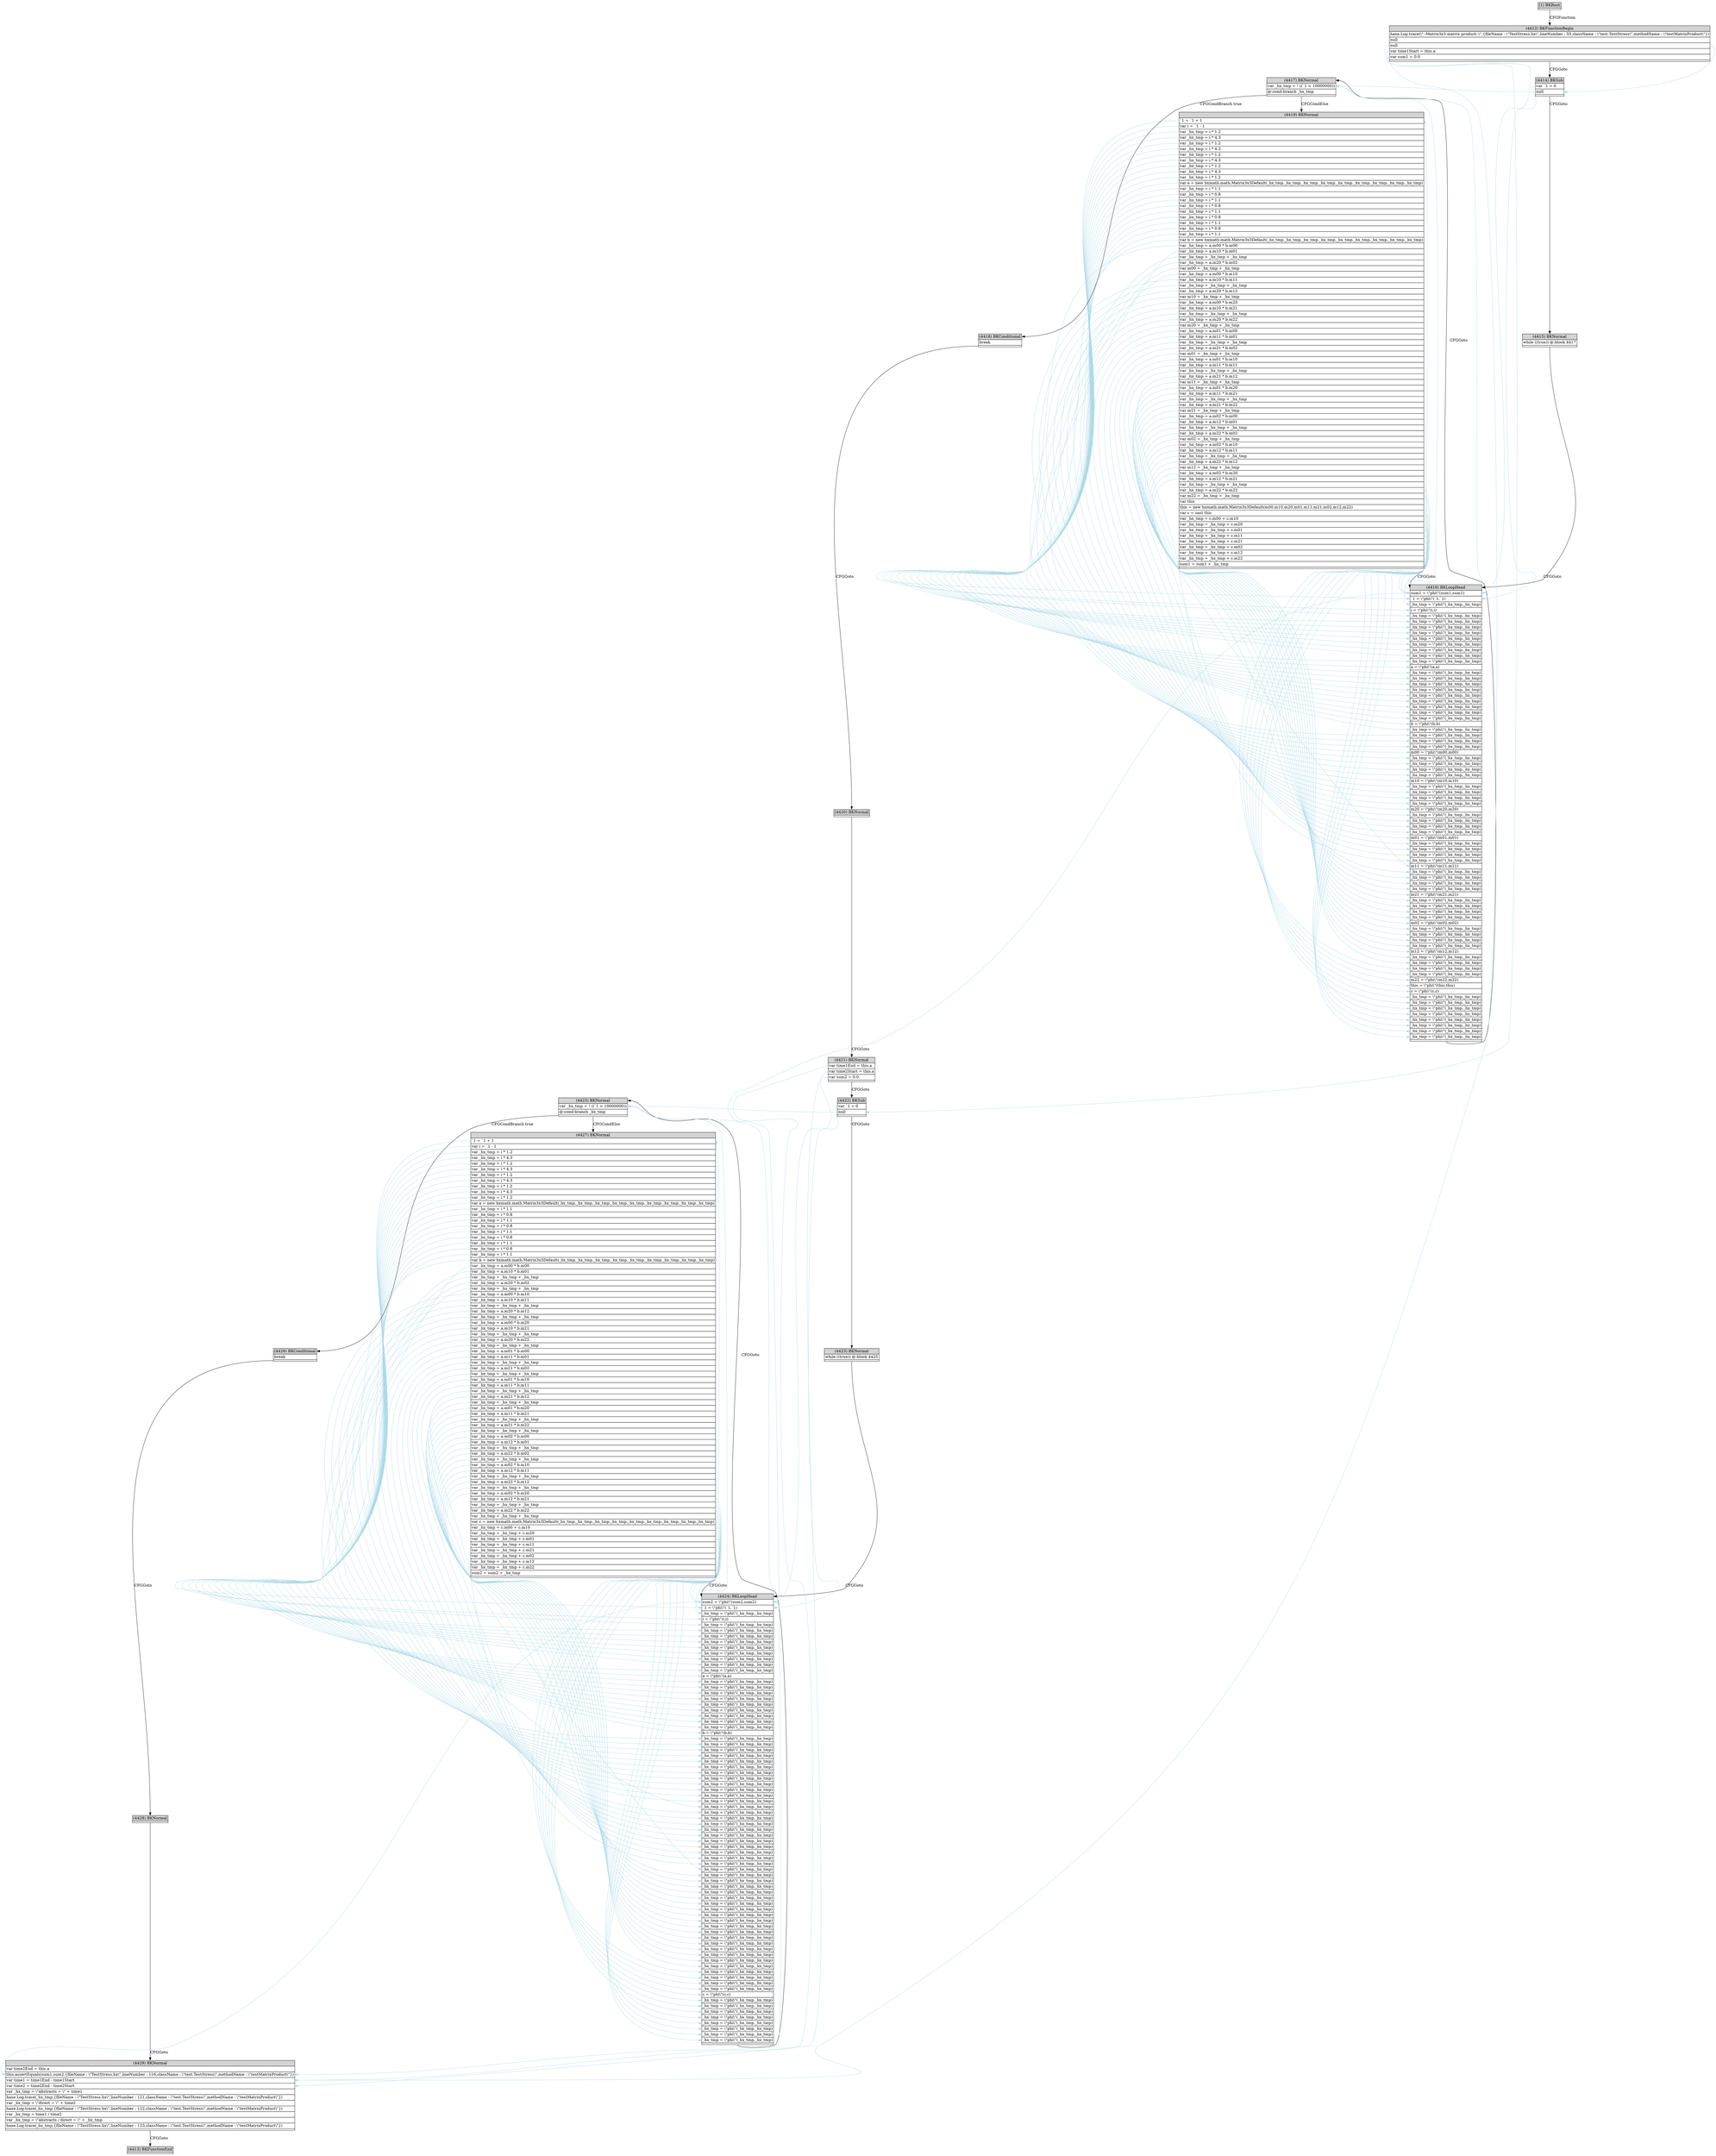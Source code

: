 digraph graphname {
	node [shape=plaintext];
n4429[label=<<table BORDER="0" CELLBORDER="1" CELLSPACING="0">
	<tr><td port="in" bgcolor="lightgray">(4429) BKNormal</td></tr>
	<tr><td port="e0" align="left">var time2End = this.a</td></tr>
	<tr><td port="e1" align="left">this.assertEquals(sum1,sum2,{fileName : \"TestStress.hx\",lineNumber : 116,className : \"test.TestStress\",methodName : \"testMatrixProduct\"})</td></tr>
	<tr><td port="e2" align="left">var time1 = time1End - time1Start</td></tr>
	<tr><td port="e3" align="left">var time2 = time2End - time2Start</td></tr>
	<tr><td port="e4" align="left">var _hx_tmp = \"abstracts = \" + time1</td></tr>
	<tr><td port="e5" align="left">haxe.Log.trace(_hx_tmp,{fileName : \"TestStress.hx\",lineNumber : 121,className : \"test.TestStress\",methodName : \"testMatrixProduct\"})</td></tr>
	<tr><td port="e6" align="left">var _hx_tmp = \"direct = \" + time2</td></tr>
	<tr><td port="e7" align="left">haxe.Log.trace(_hx_tmp,{fileName : \"TestStress.hx\",lineNumber : 122,className : \"test.TestStress\",methodName : \"testMatrixProduct\"})</td></tr>
	<tr><td port="e8" align="left">var _hx_tmp = time1 / time2</td></tr>
	<tr><td port="e9" align="left">var _hx_tmp = \"abstracts / direct = \" + _hx_tmp</td></tr>
	<tr><td port="e10" align="left">haxe.Log.trace(_hx_tmp,{fileName : \"TestStress.hx\",lineNumber : 123,className : \"test.TestStress\",methodName : \"testMatrixProduct\"})</td></tr>
	<tr><td port="out"></td></tr>
</table>>];
n4428[label=<<table BORDER="0" CELLBORDER="1" CELLSPACING="0">
	<tr><td port="in" bgcolor="lightgray">(4428) BKNormal</td></tr>
	<tr><td port="out"></td></tr>
</table>>];
n4427[label=<<table BORDER="0" CELLBORDER="1" CELLSPACING="0">
	<tr><td port="in" bgcolor="lightgray">(4427) BKNormal</td></tr>
	<tr><td port="e0" align="left">`1 = `1 + 1</td></tr>
	<tr><td port="e1" align="left">var i = `1 - 1</td></tr>
	<tr><td port="e2" align="left">var _hx_tmp = i * 1.2</td></tr>
	<tr><td port="e3" align="left">var _hx_tmp = i * 4.3</td></tr>
	<tr><td port="e4" align="left">var _hx_tmp = i * 1.2</td></tr>
	<tr><td port="e5" align="left">var _hx_tmp = i * 4.3</td></tr>
	<tr><td port="e6" align="left">var _hx_tmp = i * 1.2</td></tr>
	<tr><td port="e7" align="left">var _hx_tmp = i * 4.3</td></tr>
	<tr><td port="e8" align="left">var _hx_tmp = i * 1.2</td></tr>
	<tr><td port="e9" align="left">var _hx_tmp = i * 4.3</td></tr>
	<tr><td port="e10" align="left">var _hx_tmp = i * 1.2</td></tr>
	<tr><td port="e11" align="left">var a = new hxmath.math.Matrix3x3Default(_hx_tmp,_hx_tmp,_hx_tmp,_hx_tmp,_hx_tmp,_hx_tmp,_hx_tmp,_hx_tmp,_hx_tmp)</td></tr>
	<tr><td port="e12" align="left">var _hx_tmp = i * 1.1</td></tr>
	<tr><td port="e13" align="left">var _hx_tmp = i * 0.8</td></tr>
	<tr><td port="e14" align="left">var _hx_tmp = i * 1.1</td></tr>
	<tr><td port="e15" align="left">var _hx_tmp = i * 0.8</td></tr>
	<tr><td port="e16" align="left">var _hx_tmp = i * 1.1</td></tr>
	<tr><td port="e17" align="left">var _hx_tmp = i * 0.8</td></tr>
	<tr><td port="e18" align="left">var _hx_tmp = i * 1.1</td></tr>
	<tr><td port="e19" align="left">var _hx_tmp = i * 0.8</td></tr>
	<tr><td port="e20" align="left">var _hx_tmp = i * 1.1</td></tr>
	<tr><td port="e21" align="left">var b = new hxmath.math.Matrix3x3Default(_hx_tmp,_hx_tmp,_hx_tmp,_hx_tmp,_hx_tmp,_hx_tmp,_hx_tmp,_hx_tmp,_hx_tmp)</td></tr>
	<tr><td port="e22" align="left">var _hx_tmp = a.m00 * b.m00</td></tr>
	<tr><td port="e23" align="left">var _hx_tmp = a.m10 * b.m01</td></tr>
	<tr><td port="e24" align="left">var _hx_tmp = _hx_tmp + _hx_tmp</td></tr>
	<tr><td port="e25" align="left">var _hx_tmp = a.m20 * b.m02</td></tr>
	<tr><td port="e26" align="left">var _hx_tmp = _hx_tmp + _hx_tmp</td></tr>
	<tr><td port="e27" align="left">var _hx_tmp = a.m00 * b.m10</td></tr>
	<tr><td port="e28" align="left">var _hx_tmp = a.m10 * b.m11</td></tr>
	<tr><td port="e29" align="left">var _hx_tmp = _hx_tmp + _hx_tmp</td></tr>
	<tr><td port="e30" align="left">var _hx_tmp = a.m20 * b.m12</td></tr>
	<tr><td port="e31" align="left">var _hx_tmp = _hx_tmp + _hx_tmp</td></tr>
	<tr><td port="e32" align="left">var _hx_tmp = a.m00 * b.m20</td></tr>
	<tr><td port="e33" align="left">var _hx_tmp = a.m10 * b.m21</td></tr>
	<tr><td port="e34" align="left">var _hx_tmp = _hx_tmp + _hx_tmp</td></tr>
	<tr><td port="e35" align="left">var _hx_tmp = a.m20 * b.m22</td></tr>
	<tr><td port="e36" align="left">var _hx_tmp = _hx_tmp + _hx_tmp</td></tr>
	<tr><td port="e37" align="left">var _hx_tmp = a.m01 * b.m00</td></tr>
	<tr><td port="e38" align="left">var _hx_tmp = a.m11 * b.m01</td></tr>
	<tr><td port="e39" align="left">var _hx_tmp = _hx_tmp + _hx_tmp</td></tr>
	<tr><td port="e40" align="left">var _hx_tmp = a.m21 * b.m02</td></tr>
	<tr><td port="e41" align="left">var _hx_tmp = _hx_tmp + _hx_tmp</td></tr>
	<tr><td port="e42" align="left">var _hx_tmp = a.m01 * b.m10</td></tr>
	<tr><td port="e43" align="left">var _hx_tmp = a.m11 * b.m11</td></tr>
	<tr><td port="e44" align="left">var _hx_tmp = _hx_tmp + _hx_tmp</td></tr>
	<tr><td port="e45" align="left">var _hx_tmp = a.m21 * b.m12</td></tr>
	<tr><td port="e46" align="left">var _hx_tmp = _hx_tmp + _hx_tmp</td></tr>
	<tr><td port="e47" align="left">var _hx_tmp = a.m01 * b.m20</td></tr>
	<tr><td port="e48" align="left">var _hx_tmp = a.m11 * b.m21</td></tr>
	<tr><td port="e49" align="left">var _hx_tmp = _hx_tmp + _hx_tmp</td></tr>
	<tr><td port="e50" align="left">var _hx_tmp = a.m21 * b.m22</td></tr>
	<tr><td port="e51" align="left">var _hx_tmp = _hx_tmp + _hx_tmp</td></tr>
	<tr><td port="e52" align="left">var _hx_tmp = a.m02 * b.m00</td></tr>
	<tr><td port="e53" align="left">var _hx_tmp = a.m12 * b.m01</td></tr>
	<tr><td port="e54" align="left">var _hx_tmp = _hx_tmp + _hx_tmp</td></tr>
	<tr><td port="e55" align="left">var _hx_tmp = a.m22 * b.m02</td></tr>
	<tr><td port="e56" align="left">var _hx_tmp = _hx_tmp + _hx_tmp</td></tr>
	<tr><td port="e57" align="left">var _hx_tmp = a.m02 * b.m10</td></tr>
	<tr><td port="e58" align="left">var _hx_tmp = a.m12 * b.m11</td></tr>
	<tr><td port="e59" align="left">var _hx_tmp = _hx_tmp + _hx_tmp</td></tr>
	<tr><td port="e60" align="left">var _hx_tmp = a.m22 * b.m12</td></tr>
	<tr><td port="e61" align="left">var _hx_tmp = _hx_tmp + _hx_tmp</td></tr>
	<tr><td port="e62" align="left">var _hx_tmp = a.m02 * b.m20</td></tr>
	<tr><td port="e63" align="left">var _hx_tmp = a.m12 * b.m21</td></tr>
	<tr><td port="e64" align="left">var _hx_tmp = _hx_tmp + _hx_tmp</td></tr>
	<tr><td port="e65" align="left">var _hx_tmp = a.m22 * b.m22</td></tr>
	<tr><td port="e66" align="left">var _hx_tmp = _hx_tmp + _hx_tmp</td></tr>
	<tr><td port="e67" align="left">var c = new hxmath.math.Matrix3x3Default(_hx_tmp,_hx_tmp,_hx_tmp,_hx_tmp,_hx_tmp,_hx_tmp,_hx_tmp,_hx_tmp,_hx_tmp)</td></tr>
	<tr><td port="e68" align="left">var _hx_tmp = c.m00 + c.m10</td></tr>
	<tr><td port="e69" align="left">var _hx_tmp = _hx_tmp + c.m20</td></tr>
	<tr><td port="e70" align="left">var _hx_tmp = _hx_tmp + c.m01</td></tr>
	<tr><td port="e71" align="left">var _hx_tmp = _hx_tmp + c.m11</td></tr>
	<tr><td port="e72" align="left">var _hx_tmp = _hx_tmp + c.m21</td></tr>
	<tr><td port="e73" align="left">var _hx_tmp = _hx_tmp + c.m02</td></tr>
	<tr><td port="e74" align="left">var _hx_tmp = _hx_tmp + c.m12</td></tr>
	<tr><td port="e75" align="left">var _hx_tmp = _hx_tmp + c.m22</td></tr>
	<tr><td port="e76" align="left">sum2 = sum2 + _hx_tmp</td></tr>
	<tr><td port="out"></td></tr>
</table>>];
n4426[label=<<table BORDER="0" CELLBORDER="1" CELLSPACING="0">
	<tr><td port="in" bgcolor="lightgray">(4426) BKConditional</td></tr>
	<tr><td port="e0" align="left">break</td></tr>
	<tr><td port="out"></td></tr>
</table>>];
n4425[label=<<table BORDER="0" CELLBORDER="1" CELLSPACING="0">
	<tr><td port="in" bgcolor="lightgray">(4425) BKNormal</td></tr>
	<tr><td port="e0" align="left">var _hx_tmp = ! ((`1 &lt; 10000000))</td></tr>
	<tr><td port="e1" align="left">@:cond-branch _hx_tmp</td></tr>
	<tr><td port="out"></td></tr>
</table>>];
n4424[label=<<table BORDER="0" CELLBORDER="1" CELLSPACING="0">
	<tr><td port="in" bgcolor="lightgray">(4424) BKLoopHead</td></tr>
	<tr><td port="ep0" align="left">sum2 = \"phi\"(sum2,sum2)</td></tr>
	<tr><td port="ep1" align="left">`1 = \"phi\"(`1,`1)</td></tr>
	<tr><td port="ep2" align="left">_hx_tmp = \"phi\"(_hx_tmp,_hx_tmp)</td></tr>
	<tr><td port="ep3" align="left">i = \"phi\"(i,i)</td></tr>
	<tr><td port="ep4" align="left">_hx_tmp = \"phi\"(_hx_tmp,_hx_tmp)</td></tr>
	<tr><td port="ep5" align="left">_hx_tmp = \"phi\"(_hx_tmp,_hx_tmp)</td></tr>
	<tr><td port="ep6" align="left">_hx_tmp = \"phi\"(_hx_tmp,_hx_tmp)</td></tr>
	<tr><td port="ep7" align="left">_hx_tmp = \"phi\"(_hx_tmp,_hx_tmp)</td></tr>
	<tr><td port="ep8" align="left">_hx_tmp = \"phi\"(_hx_tmp,_hx_tmp)</td></tr>
	<tr><td port="ep9" align="left">_hx_tmp = \"phi\"(_hx_tmp,_hx_tmp)</td></tr>
	<tr><td port="ep10" align="left">_hx_tmp = \"phi\"(_hx_tmp,_hx_tmp)</td></tr>
	<tr><td port="ep11" align="left">_hx_tmp = \"phi\"(_hx_tmp,_hx_tmp)</td></tr>
	<tr><td port="ep12" align="left">_hx_tmp = \"phi\"(_hx_tmp,_hx_tmp)</td></tr>
	<tr><td port="ep13" align="left">a = \"phi\"(a,a)</td></tr>
	<tr><td port="ep14" align="left">_hx_tmp = \"phi\"(_hx_tmp,_hx_tmp)</td></tr>
	<tr><td port="ep15" align="left">_hx_tmp = \"phi\"(_hx_tmp,_hx_tmp)</td></tr>
	<tr><td port="ep16" align="left">_hx_tmp = \"phi\"(_hx_tmp,_hx_tmp)</td></tr>
	<tr><td port="ep17" align="left">_hx_tmp = \"phi\"(_hx_tmp,_hx_tmp)</td></tr>
	<tr><td port="ep18" align="left">_hx_tmp = \"phi\"(_hx_tmp,_hx_tmp)</td></tr>
	<tr><td port="ep19" align="left">_hx_tmp = \"phi\"(_hx_tmp,_hx_tmp)</td></tr>
	<tr><td port="ep20" align="left">_hx_tmp = \"phi\"(_hx_tmp,_hx_tmp)</td></tr>
	<tr><td port="ep21" align="left">_hx_tmp = \"phi\"(_hx_tmp,_hx_tmp)</td></tr>
	<tr><td port="ep22" align="left">_hx_tmp = \"phi\"(_hx_tmp,_hx_tmp)</td></tr>
	<tr><td port="ep23" align="left">b = \"phi\"(b,b)</td></tr>
	<tr><td port="ep24" align="left">_hx_tmp = \"phi\"(_hx_tmp,_hx_tmp)</td></tr>
	<tr><td port="ep25" align="left">_hx_tmp = \"phi\"(_hx_tmp,_hx_tmp)</td></tr>
	<tr><td port="ep26" align="left">_hx_tmp = \"phi\"(_hx_tmp,_hx_tmp)</td></tr>
	<tr><td port="ep27" align="left">_hx_tmp = \"phi\"(_hx_tmp,_hx_tmp)</td></tr>
	<tr><td port="ep28" align="left">_hx_tmp = \"phi\"(_hx_tmp,_hx_tmp)</td></tr>
	<tr><td port="ep29" align="left">_hx_tmp = \"phi\"(_hx_tmp,_hx_tmp)</td></tr>
	<tr><td port="ep30" align="left">_hx_tmp = \"phi\"(_hx_tmp,_hx_tmp)</td></tr>
	<tr><td port="ep31" align="left">_hx_tmp = \"phi\"(_hx_tmp,_hx_tmp)</td></tr>
	<tr><td port="ep32" align="left">_hx_tmp = \"phi\"(_hx_tmp,_hx_tmp)</td></tr>
	<tr><td port="ep33" align="left">_hx_tmp = \"phi\"(_hx_tmp,_hx_tmp)</td></tr>
	<tr><td port="ep34" align="left">_hx_tmp = \"phi\"(_hx_tmp,_hx_tmp)</td></tr>
	<tr><td port="ep35" align="left">_hx_tmp = \"phi\"(_hx_tmp,_hx_tmp)</td></tr>
	<tr><td port="ep36" align="left">_hx_tmp = \"phi\"(_hx_tmp,_hx_tmp)</td></tr>
	<tr><td port="ep37" align="left">_hx_tmp = \"phi\"(_hx_tmp,_hx_tmp)</td></tr>
	<tr><td port="ep38" align="left">_hx_tmp = \"phi\"(_hx_tmp,_hx_tmp)</td></tr>
	<tr><td port="ep39" align="left">_hx_tmp = \"phi\"(_hx_tmp,_hx_tmp)</td></tr>
	<tr><td port="ep40" align="left">_hx_tmp = \"phi\"(_hx_tmp,_hx_tmp)</td></tr>
	<tr><td port="ep41" align="left">_hx_tmp = \"phi\"(_hx_tmp,_hx_tmp)</td></tr>
	<tr><td port="ep42" align="left">_hx_tmp = \"phi\"(_hx_tmp,_hx_tmp)</td></tr>
	<tr><td port="ep43" align="left">_hx_tmp = \"phi\"(_hx_tmp,_hx_tmp)</td></tr>
	<tr><td port="ep44" align="left">_hx_tmp = \"phi\"(_hx_tmp,_hx_tmp)</td></tr>
	<tr><td port="ep45" align="left">_hx_tmp = \"phi\"(_hx_tmp,_hx_tmp)</td></tr>
	<tr><td port="ep46" align="left">_hx_tmp = \"phi\"(_hx_tmp,_hx_tmp)</td></tr>
	<tr><td port="ep47" align="left">_hx_tmp = \"phi\"(_hx_tmp,_hx_tmp)</td></tr>
	<tr><td port="ep48" align="left">_hx_tmp = \"phi\"(_hx_tmp,_hx_tmp)</td></tr>
	<tr><td port="ep49" align="left">_hx_tmp = \"phi\"(_hx_tmp,_hx_tmp)</td></tr>
	<tr><td port="ep50" align="left">_hx_tmp = \"phi\"(_hx_tmp,_hx_tmp)</td></tr>
	<tr><td port="ep51" align="left">_hx_tmp = \"phi\"(_hx_tmp,_hx_tmp)</td></tr>
	<tr><td port="ep52" align="left">_hx_tmp = \"phi\"(_hx_tmp,_hx_tmp)</td></tr>
	<tr><td port="ep53" align="left">_hx_tmp = \"phi\"(_hx_tmp,_hx_tmp)</td></tr>
	<tr><td port="ep54" align="left">_hx_tmp = \"phi\"(_hx_tmp,_hx_tmp)</td></tr>
	<tr><td port="ep55" align="left">_hx_tmp = \"phi\"(_hx_tmp,_hx_tmp)</td></tr>
	<tr><td port="ep56" align="left">_hx_tmp = \"phi\"(_hx_tmp,_hx_tmp)</td></tr>
	<tr><td port="ep57" align="left">_hx_tmp = \"phi\"(_hx_tmp,_hx_tmp)</td></tr>
	<tr><td port="ep58" align="left">_hx_tmp = \"phi\"(_hx_tmp,_hx_tmp)</td></tr>
	<tr><td port="ep59" align="left">_hx_tmp = \"phi\"(_hx_tmp,_hx_tmp)</td></tr>
	<tr><td port="ep60" align="left">_hx_tmp = \"phi\"(_hx_tmp,_hx_tmp)</td></tr>
	<tr><td port="ep61" align="left">_hx_tmp = \"phi\"(_hx_tmp,_hx_tmp)</td></tr>
	<tr><td port="ep62" align="left">_hx_tmp = \"phi\"(_hx_tmp,_hx_tmp)</td></tr>
	<tr><td port="ep63" align="left">_hx_tmp = \"phi\"(_hx_tmp,_hx_tmp)</td></tr>
	<tr><td port="ep64" align="left">_hx_tmp = \"phi\"(_hx_tmp,_hx_tmp)</td></tr>
	<tr><td port="ep65" align="left">_hx_tmp = \"phi\"(_hx_tmp,_hx_tmp)</td></tr>
	<tr><td port="ep66" align="left">_hx_tmp = \"phi\"(_hx_tmp,_hx_tmp)</td></tr>
	<tr><td port="ep67" align="left">_hx_tmp = \"phi\"(_hx_tmp,_hx_tmp)</td></tr>
	<tr><td port="ep68" align="left">_hx_tmp = \"phi\"(_hx_tmp,_hx_tmp)</td></tr>
	<tr><td port="ep69" align="left">c = \"phi\"(c,c)</td></tr>
	<tr><td port="ep70" align="left">_hx_tmp = \"phi\"(_hx_tmp,_hx_tmp)</td></tr>
	<tr><td port="ep71" align="left">_hx_tmp = \"phi\"(_hx_tmp,_hx_tmp)</td></tr>
	<tr><td port="ep72" align="left">_hx_tmp = \"phi\"(_hx_tmp,_hx_tmp)</td></tr>
	<tr><td port="ep73" align="left">_hx_tmp = \"phi\"(_hx_tmp,_hx_tmp)</td></tr>
	<tr><td port="ep74" align="left">_hx_tmp = \"phi\"(_hx_tmp,_hx_tmp)</td></tr>
	<tr><td port="ep75" align="left">_hx_tmp = \"phi\"(_hx_tmp,_hx_tmp)</td></tr>
	<tr><td port="ep76" align="left">_hx_tmp = \"phi\"(_hx_tmp,_hx_tmp)</td></tr>
	<tr><td port="ep77" align="left">_hx_tmp = \"phi\"(_hx_tmp,_hx_tmp)</td></tr>
	<tr><td port="out"></td></tr>
</table>>];
n4423[label=<<table BORDER="0" CELLBORDER="1" CELLSPACING="0">
	<tr><td port="in" bgcolor="lightgray">(4423) BKNormal</td></tr>
	<tr><td port="e0" align="left">while ((true)) @:block 4425</td></tr>
	<tr><td port="out"></td></tr>
</table>>];
n4422[label=<<table BORDER="0" CELLBORDER="1" CELLSPACING="0">
	<tr><td port="in" bgcolor="lightgray">(4422) BKSub</td></tr>
	<tr><td port="e0" align="left">var `1 = 0</td></tr>
	<tr><td port="e1" align="left">null</td></tr>
	<tr><td port="out"></td></tr>
</table>>];
n4421[label=<<table BORDER="0" CELLBORDER="1" CELLSPACING="0">
	<tr><td port="in" bgcolor="lightgray">(4421) BKNormal</td></tr>
	<tr><td port="e0" align="left">var time1End = this.a</td></tr>
	<tr><td port="e1" align="left">var time2Start = this.a</td></tr>
	<tr><td port="e2" align="left">var sum2 = 0.0</td></tr>
	<tr><td port="out"></td></tr>
</table>>];
n4420[label=<<table BORDER="0" CELLBORDER="1" CELLSPACING="0">
	<tr><td port="in" bgcolor="lightgray">(4420) BKNormal</td></tr>
	<tr><td port="out"></td></tr>
</table>>];
n4419[label=<<table BORDER="0" CELLBORDER="1" CELLSPACING="0">
	<tr><td port="in" bgcolor="lightgray">(4419) BKNormal</td></tr>
	<tr><td port="e0" align="left">`1 = `1 + 1</td></tr>
	<tr><td port="e1" align="left">var i = `1 - 1</td></tr>
	<tr><td port="e2" align="left">var _hx_tmp = i * 1.2</td></tr>
	<tr><td port="e3" align="left">var _hx_tmp = i * 4.3</td></tr>
	<tr><td port="e4" align="left">var _hx_tmp = i * 1.2</td></tr>
	<tr><td port="e5" align="left">var _hx_tmp = i * 4.3</td></tr>
	<tr><td port="e6" align="left">var _hx_tmp = i * 1.2</td></tr>
	<tr><td port="e7" align="left">var _hx_tmp = i * 4.3</td></tr>
	<tr><td port="e8" align="left">var _hx_tmp = i * 1.2</td></tr>
	<tr><td port="e9" align="left">var _hx_tmp = i * 4.3</td></tr>
	<tr><td port="e10" align="left">var _hx_tmp = i * 1.2</td></tr>
	<tr><td port="e11" align="left">var a = new hxmath.math.Matrix3x3Default(_hx_tmp,_hx_tmp,_hx_tmp,_hx_tmp,_hx_tmp,_hx_tmp,_hx_tmp,_hx_tmp,_hx_tmp)</td></tr>
	<tr><td port="e12" align="left">var _hx_tmp = i * 1.1</td></tr>
	<tr><td port="e13" align="left">var _hx_tmp = i * 0.8</td></tr>
	<tr><td port="e14" align="left">var _hx_tmp = i * 1.1</td></tr>
	<tr><td port="e15" align="left">var _hx_tmp = i * 0.8</td></tr>
	<tr><td port="e16" align="left">var _hx_tmp = i * 1.1</td></tr>
	<tr><td port="e17" align="left">var _hx_tmp = i * 0.8</td></tr>
	<tr><td port="e18" align="left">var _hx_tmp = i * 1.1</td></tr>
	<tr><td port="e19" align="left">var _hx_tmp = i * 0.8</td></tr>
	<tr><td port="e20" align="left">var _hx_tmp = i * 1.1</td></tr>
	<tr><td port="e21" align="left">var b = new hxmath.math.Matrix3x3Default(_hx_tmp,_hx_tmp,_hx_tmp,_hx_tmp,_hx_tmp,_hx_tmp,_hx_tmp,_hx_tmp,_hx_tmp)</td></tr>
	<tr><td port="e22" align="left">var _hx_tmp = a.m00 * b.m00</td></tr>
	<tr><td port="e23" align="left">var _hx_tmp = a.m10 * b.m01</td></tr>
	<tr><td port="e24" align="left">var _hx_tmp = _hx_tmp + _hx_tmp</td></tr>
	<tr><td port="e25" align="left">var _hx_tmp = a.m20 * b.m02</td></tr>
	<tr><td port="e26" align="left">var m00 = _hx_tmp + _hx_tmp</td></tr>
	<tr><td port="e27" align="left">var _hx_tmp = a.m00 * b.m10</td></tr>
	<tr><td port="e28" align="left">var _hx_tmp = a.m10 * b.m11</td></tr>
	<tr><td port="e29" align="left">var _hx_tmp = _hx_tmp + _hx_tmp</td></tr>
	<tr><td port="e30" align="left">var _hx_tmp = a.m20 * b.m12</td></tr>
	<tr><td port="e31" align="left">var m10 = _hx_tmp + _hx_tmp</td></tr>
	<tr><td port="e32" align="left">var _hx_tmp = a.m00 * b.m20</td></tr>
	<tr><td port="e33" align="left">var _hx_tmp = a.m10 * b.m21</td></tr>
	<tr><td port="e34" align="left">var _hx_tmp = _hx_tmp + _hx_tmp</td></tr>
	<tr><td port="e35" align="left">var _hx_tmp = a.m20 * b.m22</td></tr>
	<tr><td port="e36" align="left">var m20 = _hx_tmp + _hx_tmp</td></tr>
	<tr><td port="e37" align="left">var _hx_tmp = a.m01 * b.m00</td></tr>
	<tr><td port="e38" align="left">var _hx_tmp = a.m11 * b.m01</td></tr>
	<tr><td port="e39" align="left">var _hx_tmp = _hx_tmp + _hx_tmp</td></tr>
	<tr><td port="e40" align="left">var _hx_tmp = a.m21 * b.m02</td></tr>
	<tr><td port="e41" align="left">var m01 = _hx_tmp + _hx_tmp</td></tr>
	<tr><td port="e42" align="left">var _hx_tmp = a.m01 * b.m10</td></tr>
	<tr><td port="e43" align="left">var _hx_tmp = a.m11 * b.m11</td></tr>
	<tr><td port="e44" align="left">var _hx_tmp = _hx_tmp + _hx_tmp</td></tr>
	<tr><td port="e45" align="left">var _hx_tmp = a.m21 * b.m12</td></tr>
	<tr><td port="e46" align="left">var m11 = _hx_tmp + _hx_tmp</td></tr>
	<tr><td port="e47" align="left">var _hx_tmp = a.m01 * b.m20</td></tr>
	<tr><td port="e48" align="left">var _hx_tmp = a.m11 * b.m21</td></tr>
	<tr><td port="e49" align="left">var _hx_tmp = _hx_tmp + _hx_tmp</td></tr>
	<tr><td port="e50" align="left">var _hx_tmp = a.m21 * b.m22</td></tr>
	<tr><td port="e51" align="left">var m21 = _hx_tmp + _hx_tmp</td></tr>
	<tr><td port="e52" align="left">var _hx_tmp = a.m02 * b.m00</td></tr>
	<tr><td port="e53" align="left">var _hx_tmp = a.m12 * b.m01</td></tr>
	<tr><td port="e54" align="left">var _hx_tmp = _hx_tmp + _hx_tmp</td></tr>
	<tr><td port="e55" align="left">var _hx_tmp = a.m22 * b.m02</td></tr>
	<tr><td port="e56" align="left">var m02 = _hx_tmp + _hx_tmp</td></tr>
	<tr><td port="e57" align="left">var _hx_tmp = a.m02 * b.m10</td></tr>
	<tr><td port="e58" align="left">var _hx_tmp = a.m12 * b.m11</td></tr>
	<tr><td port="e59" align="left">var _hx_tmp = _hx_tmp + _hx_tmp</td></tr>
	<tr><td port="e60" align="left">var _hx_tmp = a.m22 * b.m12</td></tr>
	<tr><td port="e61" align="left">var m12 = _hx_tmp + _hx_tmp</td></tr>
	<tr><td port="e62" align="left">var _hx_tmp = a.m02 * b.m20</td></tr>
	<tr><td port="e63" align="left">var _hx_tmp = a.m12 * b.m21</td></tr>
	<tr><td port="e64" align="left">var _hx_tmp = _hx_tmp + _hx_tmp</td></tr>
	<tr><td port="e65" align="left">var _hx_tmp = a.m22 * b.m22</td></tr>
	<tr><td port="e66" align="left">var m22 = _hx_tmp + _hx_tmp</td></tr>
	<tr><td port="e67" align="left">var this</td></tr>
	<tr><td port="e68" align="left">this = new hxmath.math.Matrix3x3Default(m00,m10,m20,m01,m11,m21,m02,m12,m22)</td></tr>
	<tr><td port="e69" align="left">var c = cast this</td></tr>
	<tr><td port="e70" align="left">var _hx_tmp = c.m00 + c.m10</td></tr>
	<tr><td port="e71" align="left">var _hx_tmp = _hx_tmp + c.m20</td></tr>
	<tr><td port="e72" align="left">var _hx_tmp = _hx_tmp + c.m01</td></tr>
	<tr><td port="e73" align="left">var _hx_tmp = _hx_tmp + c.m11</td></tr>
	<tr><td port="e74" align="left">var _hx_tmp = _hx_tmp + c.m21</td></tr>
	<tr><td port="e75" align="left">var _hx_tmp = _hx_tmp + c.m02</td></tr>
	<tr><td port="e76" align="left">var _hx_tmp = _hx_tmp + c.m12</td></tr>
	<tr><td port="e77" align="left">var _hx_tmp = _hx_tmp + c.m22</td></tr>
	<tr><td port="e78" align="left">sum1 = sum1 + _hx_tmp</td></tr>
	<tr><td port="out"></td></tr>
</table>>];
n4418[label=<<table BORDER="0" CELLBORDER="1" CELLSPACING="0">
	<tr><td port="in" bgcolor="lightgray">(4418) BKConditional</td></tr>
	<tr><td port="e0" align="left">break</td></tr>
	<tr><td port="out"></td></tr>
</table>>];
n4417[label=<<table BORDER="0" CELLBORDER="1" CELLSPACING="0">
	<tr><td port="in" bgcolor="lightgray">(4417) BKNormal</td></tr>
	<tr><td port="e0" align="left">var _hx_tmp = ! ((`1 &lt; 10000000))</td></tr>
	<tr><td port="e1" align="left">@:cond-branch _hx_tmp</td></tr>
	<tr><td port="out"></td></tr>
</table>>];
n4416[label=<<table BORDER="0" CELLBORDER="1" CELLSPACING="0">
	<tr><td port="in" bgcolor="lightgray">(4416) BKLoopHead</td></tr>
	<tr><td port="ep0" align="left">sum1 = \"phi\"(sum1,sum1)</td></tr>
	<tr><td port="ep1" align="left">`1 = \"phi\"(`1,`1)</td></tr>
	<tr><td port="ep2" align="left">_hx_tmp = \"phi\"(_hx_tmp,_hx_tmp)</td></tr>
	<tr><td port="ep3" align="left">i = \"phi\"(i,i)</td></tr>
	<tr><td port="ep4" align="left">_hx_tmp = \"phi\"(_hx_tmp,_hx_tmp)</td></tr>
	<tr><td port="ep5" align="left">_hx_tmp = \"phi\"(_hx_tmp,_hx_tmp)</td></tr>
	<tr><td port="ep6" align="left">_hx_tmp = \"phi\"(_hx_tmp,_hx_tmp)</td></tr>
	<tr><td port="ep7" align="left">_hx_tmp = \"phi\"(_hx_tmp,_hx_tmp)</td></tr>
	<tr><td port="ep8" align="left">_hx_tmp = \"phi\"(_hx_tmp,_hx_tmp)</td></tr>
	<tr><td port="ep9" align="left">_hx_tmp = \"phi\"(_hx_tmp,_hx_tmp)</td></tr>
	<tr><td port="ep10" align="left">_hx_tmp = \"phi\"(_hx_tmp,_hx_tmp)</td></tr>
	<tr><td port="ep11" align="left">_hx_tmp = \"phi\"(_hx_tmp,_hx_tmp)</td></tr>
	<tr><td port="ep12" align="left">_hx_tmp = \"phi\"(_hx_tmp,_hx_tmp)</td></tr>
	<tr><td port="ep13" align="left">a = \"phi\"(a,a)</td></tr>
	<tr><td port="ep14" align="left">_hx_tmp = \"phi\"(_hx_tmp,_hx_tmp)</td></tr>
	<tr><td port="ep15" align="left">_hx_tmp = \"phi\"(_hx_tmp,_hx_tmp)</td></tr>
	<tr><td port="ep16" align="left">_hx_tmp = \"phi\"(_hx_tmp,_hx_tmp)</td></tr>
	<tr><td port="ep17" align="left">_hx_tmp = \"phi\"(_hx_tmp,_hx_tmp)</td></tr>
	<tr><td port="ep18" align="left">_hx_tmp = \"phi\"(_hx_tmp,_hx_tmp)</td></tr>
	<tr><td port="ep19" align="left">_hx_tmp = \"phi\"(_hx_tmp,_hx_tmp)</td></tr>
	<tr><td port="ep20" align="left">_hx_tmp = \"phi\"(_hx_tmp,_hx_tmp)</td></tr>
	<tr><td port="ep21" align="left">_hx_tmp = \"phi\"(_hx_tmp,_hx_tmp)</td></tr>
	<tr><td port="ep22" align="left">_hx_tmp = \"phi\"(_hx_tmp,_hx_tmp)</td></tr>
	<tr><td port="ep23" align="left">b = \"phi\"(b,b)</td></tr>
	<tr><td port="ep24" align="left">_hx_tmp = \"phi\"(_hx_tmp,_hx_tmp)</td></tr>
	<tr><td port="ep25" align="left">_hx_tmp = \"phi\"(_hx_tmp,_hx_tmp)</td></tr>
	<tr><td port="ep26" align="left">_hx_tmp = \"phi\"(_hx_tmp,_hx_tmp)</td></tr>
	<tr><td port="ep27" align="left">_hx_tmp = \"phi\"(_hx_tmp,_hx_tmp)</td></tr>
	<tr><td port="ep28" align="left">m00 = \"phi\"(m00,m00)</td></tr>
	<tr><td port="ep29" align="left">_hx_tmp = \"phi\"(_hx_tmp,_hx_tmp)</td></tr>
	<tr><td port="ep30" align="left">_hx_tmp = \"phi\"(_hx_tmp,_hx_tmp)</td></tr>
	<tr><td port="ep31" align="left">_hx_tmp = \"phi\"(_hx_tmp,_hx_tmp)</td></tr>
	<tr><td port="ep32" align="left">_hx_tmp = \"phi\"(_hx_tmp,_hx_tmp)</td></tr>
	<tr><td port="ep33" align="left">m10 = \"phi\"(m10,m10)</td></tr>
	<tr><td port="ep34" align="left">_hx_tmp = \"phi\"(_hx_tmp,_hx_tmp)</td></tr>
	<tr><td port="ep35" align="left">_hx_tmp = \"phi\"(_hx_tmp,_hx_tmp)</td></tr>
	<tr><td port="ep36" align="left">_hx_tmp = \"phi\"(_hx_tmp,_hx_tmp)</td></tr>
	<tr><td port="ep37" align="left">_hx_tmp = \"phi\"(_hx_tmp,_hx_tmp)</td></tr>
	<tr><td port="ep38" align="left">m20 = \"phi\"(m20,m20)</td></tr>
	<tr><td port="ep39" align="left">_hx_tmp = \"phi\"(_hx_tmp,_hx_tmp)</td></tr>
	<tr><td port="ep40" align="left">_hx_tmp = \"phi\"(_hx_tmp,_hx_tmp)</td></tr>
	<tr><td port="ep41" align="left">_hx_tmp = \"phi\"(_hx_tmp,_hx_tmp)</td></tr>
	<tr><td port="ep42" align="left">_hx_tmp = \"phi\"(_hx_tmp,_hx_tmp)</td></tr>
	<tr><td port="ep43" align="left">m01 = \"phi\"(m01,m01)</td></tr>
	<tr><td port="ep44" align="left">_hx_tmp = \"phi\"(_hx_tmp,_hx_tmp)</td></tr>
	<tr><td port="ep45" align="left">_hx_tmp = \"phi\"(_hx_tmp,_hx_tmp)</td></tr>
	<tr><td port="ep46" align="left">_hx_tmp = \"phi\"(_hx_tmp,_hx_tmp)</td></tr>
	<tr><td port="ep47" align="left">_hx_tmp = \"phi\"(_hx_tmp,_hx_tmp)</td></tr>
	<tr><td port="ep48" align="left">m11 = \"phi\"(m11,m11)</td></tr>
	<tr><td port="ep49" align="left">_hx_tmp = \"phi\"(_hx_tmp,_hx_tmp)</td></tr>
	<tr><td port="ep50" align="left">_hx_tmp = \"phi\"(_hx_tmp,_hx_tmp)</td></tr>
	<tr><td port="ep51" align="left">_hx_tmp = \"phi\"(_hx_tmp,_hx_tmp)</td></tr>
	<tr><td port="ep52" align="left">_hx_tmp = \"phi\"(_hx_tmp,_hx_tmp)</td></tr>
	<tr><td port="ep53" align="left">m21 = \"phi\"(m21,m21)</td></tr>
	<tr><td port="ep54" align="left">_hx_tmp = \"phi\"(_hx_tmp,_hx_tmp)</td></tr>
	<tr><td port="ep55" align="left">_hx_tmp = \"phi\"(_hx_tmp,_hx_tmp)</td></tr>
	<tr><td port="ep56" align="left">_hx_tmp = \"phi\"(_hx_tmp,_hx_tmp)</td></tr>
	<tr><td port="ep57" align="left">_hx_tmp = \"phi\"(_hx_tmp,_hx_tmp)</td></tr>
	<tr><td port="ep58" align="left">m02 = \"phi\"(m02,m02)</td></tr>
	<tr><td port="ep59" align="left">_hx_tmp = \"phi\"(_hx_tmp,_hx_tmp)</td></tr>
	<tr><td port="ep60" align="left">_hx_tmp = \"phi\"(_hx_tmp,_hx_tmp)</td></tr>
	<tr><td port="ep61" align="left">_hx_tmp = \"phi\"(_hx_tmp,_hx_tmp)</td></tr>
	<tr><td port="ep62" align="left">_hx_tmp = \"phi\"(_hx_tmp,_hx_tmp)</td></tr>
	<tr><td port="ep63" align="left">m12 = \"phi\"(m12,m12)</td></tr>
	<tr><td port="ep64" align="left">_hx_tmp = \"phi\"(_hx_tmp,_hx_tmp)</td></tr>
	<tr><td port="ep65" align="left">_hx_tmp = \"phi\"(_hx_tmp,_hx_tmp)</td></tr>
	<tr><td port="ep66" align="left">_hx_tmp = \"phi\"(_hx_tmp,_hx_tmp)</td></tr>
	<tr><td port="ep67" align="left">_hx_tmp = \"phi\"(_hx_tmp,_hx_tmp)</td></tr>
	<tr><td port="ep68" align="left">m22 = \"phi\"(m22,m22)</td></tr>
	<tr><td port="ep69" align="left">this = \"phi\"(this,this)</td></tr>
	<tr><td port="ep70" align="left">c = \"phi\"(c,c)</td></tr>
	<tr><td port="ep71" align="left">_hx_tmp = \"phi\"(_hx_tmp,_hx_tmp)</td></tr>
	<tr><td port="ep72" align="left">_hx_tmp = \"phi\"(_hx_tmp,_hx_tmp)</td></tr>
	<tr><td port="ep73" align="left">_hx_tmp = \"phi\"(_hx_tmp,_hx_tmp)</td></tr>
	<tr><td port="ep74" align="left">_hx_tmp = \"phi\"(_hx_tmp,_hx_tmp)</td></tr>
	<tr><td port="ep75" align="left">_hx_tmp = \"phi\"(_hx_tmp,_hx_tmp)</td></tr>
	<tr><td port="ep76" align="left">_hx_tmp = \"phi\"(_hx_tmp,_hx_tmp)</td></tr>
	<tr><td port="ep77" align="left">_hx_tmp = \"phi\"(_hx_tmp,_hx_tmp)</td></tr>
	<tr><td port="ep78" align="left">_hx_tmp = \"phi\"(_hx_tmp,_hx_tmp)</td></tr>
	<tr><td port="out"></td></tr>
</table>>];
n4415[label=<<table BORDER="0" CELLBORDER="1" CELLSPACING="0">
	<tr><td port="in" bgcolor="lightgray">(4415) BKNormal</td></tr>
	<tr><td port="e0" align="left">while ((true)) @:block 4417</td></tr>
	<tr><td port="out"></td></tr>
</table>>];
n4414[label=<<table BORDER="0" CELLBORDER="1" CELLSPACING="0">
	<tr><td port="in" bgcolor="lightgray">(4414) BKSub</td></tr>
	<tr><td port="e0" align="left">var `1 = 0</td></tr>
	<tr><td port="e1" align="left">null</td></tr>
	<tr><td port="out"></td></tr>
</table>>];
n4413[label=<<table BORDER="0" CELLBORDER="1" CELLSPACING="0">
	<tr><td port="in" bgcolor="lightgray">(4413) BKFunctionEnd</td></tr>
	<tr><td port="out"></td></tr>
</table>>];
n4412[label=<<table BORDER="0" CELLBORDER="1" CELLSPACING="0">
	<tr><td port="in" bgcolor="lightgray">(4412) BKFunctionBegin</td></tr>
	<tr><td port="e0" align="left">haxe.Log.trace(\"--Matrix3x3 matrix product--\",{fileName : \"TestStress.hx\",lineNumber : 55,className : \"test.TestStress\",methodName : \"testMatrixProduct\"})</td></tr>
	<tr><td port="e1" align="left">null</td></tr>
	<tr><td port="e2" align="left">null</td></tr>
	<tr><td port="e3" align="left">var time1Start = this.a</td></tr>
	<tr><td port="e4" align="left">var sum1 = 0.0</td></tr>
	<tr><td port="out"></td></tr>
</table>>];
n1[label=<<table BORDER="0" CELLBORDER="1" CELLSPACING="0">
	<tr><td port="in" bgcolor="lightgray">(1) BKRoot</td></tr>
	<tr><td port="out"></td></tr>
</table>>];
n1:out -> n4412:in[label="CFGFunction"];
n4412:out -> n4414:in[label="CFGGoto"];
n4414:out -> n4415:in[label="CFGGoto"];
n4415:out -> n4416:in[label="CFGGoto"];
n4416:out -> n4417:in[label="CFGGoto"];
n4417:out -> n4419:in[label="CFGCondElse"];
n4417:out -> n4418:in[label="CFGCondBranch true"];
n4418:out -> n4420:in[label="CFGGoto"];
n4420:out -> n4421:in[label="CFGGoto"];
n4421:out -> n4422:in[label="CFGGoto"];
n4422:out -> n4423:in[label="CFGGoto"];
n4423:out -> n4424:in[label="CFGGoto"];
n4424:out -> n4425:in[label="CFGGoto"];
n4425:out -> n4427:in[label="CFGCondElse"];
n4425:out -> n4426:in[label="CFGCondBranch true"];
n4426:out -> n4428:in[label="CFGGoto"];
n4428:out -> n4429:in[label="CFGGoto"];
n4429:out -> n4413:in[label="CFGGoto"];
n4427:out -> n4424:in[label="CFGGoto"];
n4419:out -> n4416:in[label="CFGGoto"];
n4412:e2 -> n4422:e1[color=lightblue,constraint=false];
n4412:e2 -> n4414:e1[color=lightblue,constraint=false];
n4412:e3 -> n4429:e2[color=lightblue,constraint=false];
n4412:e4 -> n4416:ep0[color=lightblue,constraint=false];
n4414:e0 -> n4416:ep1[color=lightblue,constraint=false];
n4414:e1 -> n4417:e0[color=lightblue,constraint=false];
n4416:ep0 -> n4419:e78[color=lightblue,constraint=false];
n4416:ep0 -> n4429:e1[color=lightblue,constraint=false];
n4416:ep1 -> n4419:e0[color=lightblue,constraint=false];
n4416:ep1 -> n4417:e0[color=lightblue,constraint=false];
n4417:e0 -> n4416:ep2[color=lightblue,constraint=false];
n4421:e0 -> n4429:e2[color=lightblue,constraint=false];
n4421:e1 -> n4429:e3[color=lightblue,constraint=false];
n4421:e2 -> n4424:ep0[color=lightblue,constraint=false];
n4422:e0 -> n4424:ep1[color=lightblue,constraint=false];
n4422:e1 -> n4425:e0[color=lightblue,constraint=false];
n4424:ep0 -> n4427:e76[color=lightblue,constraint=false];
n4424:ep0 -> n4429:e1[color=lightblue,constraint=false];
n4424:ep1 -> n4427:e0[color=lightblue,constraint=false];
n4424:ep1 -> n4425:e0[color=lightblue,constraint=false];
n4425:e0 -> n4424:ep2[color=lightblue,constraint=false];
n4427:e0 -> n4424:ep1[color=lightblue,constraint=false];
n4427:e1 -> n4424:ep3[color=lightblue,constraint=false];
n4427:e2 -> n4424:ep4[color=lightblue,constraint=false];
n4427:e3 -> n4424:ep5[color=lightblue,constraint=false];
n4427:e4 -> n4424:ep6[color=lightblue,constraint=false];
n4427:e5 -> n4424:ep7[color=lightblue,constraint=false];
n4427:e6 -> n4424:ep8[color=lightblue,constraint=false];
n4427:e7 -> n4424:ep9[color=lightblue,constraint=false];
n4427:e8 -> n4424:ep10[color=lightblue,constraint=false];
n4427:e9 -> n4424:ep11[color=lightblue,constraint=false];
n4427:e10 -> n4424:ep12[color=lightblue,constraint=false];
n4427:e11 -> n4424:ep13[color=lightblue,constraint=false];
n4427:e12 -> n4424:ep14[color=lightblue,constraint=false];
n4427:e13 -> n4424:ep15[color=lightblue,constraint=false];
n4427:e14 -> n4424:ep16[color=lightblue,constraint=false];
n4427:e15 -> n4424:ep17[color=lightblue,constraint=false];
n4427:e16 -> n4424:ep18[color=lightblue,constraint=false];
n4427:e17 -> n4424:ep19[color=lightblue,constraint=false];
n4427:e18 -> n4424:ep20[color=lightblue,constraint=false];
n4427:e19 -> n4424:ep21[color=lightblue,constraint=false];
n4427:e20 -> n4424:ep22[color=lightblue,constraint=false];
n4427:e21 -> n4424:ep23[color=lightblue,constraint=false];
n4427:e22 -> n4424:ep24[color=lightblue,constraint=false];
n4427:e23 -> n4424:ep25[color=lightblue,constraint=false];
n4427:e24 -> n4424:ep26[color=lightblue,constraint=false];
n4427:e25 -> n4424:ep27[color=lightblue,constraint=false];
n4427:e26 -> n4424:ep28[color=lightblue,constraint=false];
n4427:e27 -> n4424:ep29[color=lightblue,constraint=false];
n4427:e28 -> n4424:ep30[color=lightblue,constraint=false];
n4427:e29 -> n4424:ep31[color=lightblue,constraint=false];
n4427:e30 -> n4424:ep32[color=lightblue,constraint=false];
n4427:e31 -> n4424:ep33[color=lightblue,constraint=false];
n4427:e32 -> n4424:ep34[color=lightblue,constraint=false];
n4427:e33 -> n4424:ep35[color=lightblue,constraint=false];
n4427:e34 -> n4424:ep36[color=lightblue,constraint=false];
n4427:e35 -> n4424:ep37[color=lightblue,constraint=false];
n4427:e36 -> n4424:ep38[color=lightblue,constraint=false];
n4427:e37 -> n4424:ep39[color=lightblue,constraint=false];
n4427:e38 -> n4424:ep40[color=lightblue,constraint=false];
n4427:e39 -> n4424:ep41[color=lightblue,constraint=false];
n4427:e40 -> n4424:ep42[color=lightblue,constraint=false];
n4427:e41 -> n4424:ep43[color=lightblue,constraint=false];
n4427:e42 -> n4424:ep44[color=lightblue,constraint=false];
n4427:e43 -> n4424:ep45[color=lightblue,constraint=false];
n4427:e44 -> n4424:ep46[color=lightblue,constraint=false];
n4427:e45 -> n4424:ep47[color=lightblue,constraint=false];
n4427:e46 -> n4424:ep48[color=lightblue,constraint=false];
n4427:e47 -> n4424:ep49[color=lightblue,constraint=false];
n4427:e48 -> n4424:ep50[color=lightblue,constraint=false];
n4427:e49 -> n4424:ep51[color=lightblue,constraint=false];
n4427:e50 -> n4424:ep52[color=lightblue,constraint=false];
n4427:e51 -> n4424:ep53[color=lightblue,constraint=false];
n4427:e52 -> n4424:ep54[color=lightblue,constraint=false];
n4427:e53 -> n4424:ep55[color=lightblue,constraint=false];
n4427:e54 -> n4424:ep56[color=lightblue,constraint=false];
n4427:e55 -> n4424:ep57[color=lightblue,constraint=false];
n4427:e56 -> n4424:ep58[color=lightblue,constraint=false];
n4427:e57 -> n4424:ep59[color=lightblue,constraint=false];
n4427:e58 -> n4424:ep60[color=lightblue,constraint=false];
n4427:e59 -> n4424:ep61[color=lightblue,constraint=false];
n4427:e60 -> n4424:ep62[color=lightblue,constraint=false];
n4427:e61 -> n4424:ep63[color=lightblue,constraint=false];
n4427:e62 -> n4424:ep64[color=lightblue,constraint=false];
n4427:e63 -> n4424:ep65[color=lightblue,constraint=false];
n4427:e64 -> n4424:ep66[color=lightblue,constraint=false];
n4427:e65 -> n4424:ep67[color=lightblue,constraint=false];
n4427:e66 -> n4424:ep68[color=lightblue,constraint=false];
n4427:e67 -> n4424:ep69[color=lightblue,constraint=false];
n4427:e68 -> n4424:ep70[color=lightblue,constraint=false];
n4427:e69 -> n4424:ep71[color=lightblue,constraint=false];
n4427:e70 -> n4424:ep72[color=lightblue,constraint=false];
n4427:e71 -> n4424:ep73[color=lightblue,constraint=false];
n4427:e72 -> n4424:ep74[color=lightblue,constraint=false];
n4427:e73 -> n4424:ep75[color=lightblue,constraint=false];
n4427:e74 -> n4424:ep76[color=lightblue,constraint=false];
n4427:e75 -> n4424:ep77[color=lightblue,constraint=false];
n4427:e76 -> n4424:ep0[color=lightblue,constraint=false];
n4419:e0 -> n4416:ep1[color=lightblue,constraint=false];
n4419:e1 -> n4416:ep3[color=lightblue,constraint=false];
n4419:e2 -> n4416:ep4[color=lightblue,constraint=false];
n4419:e3 -> n4416:ep5[color=lightblue,constraint=false];
n4419:e4 -> n4416:ep6[color=lightblue,constraint=false];
n4419:e5 -> n4416:ep7[color=lightblue,constraint=false];
n4419:e6 -> n4416:ep8[color=lightblue,constraint=false];
n4419:e7 -> n4416:ep9[color=lightblue,constraint=false];
n4419:e8 -> n4416:ep10[color=lightblue,constraint=false];
n4419:e9 -> n4416:ep11[color=lightblue,constraint=false];
n4419:e10 -> n4416:ep12[color=lightblue,constraint=false];
n4419:e11 -> n4416:ep13[color=lightblue,constraint=false];
n4419:e12 -> n4416:ep14[color=lightblue,constraint=false];
n4419:e13 -> n4416:ep15[color=lightblue,constraint=false];
n4419:e14 -> n4416:ep16[color=lightblue,constraint=false];
n4419:e15 -> n4416:ep17[color=lightblue,constraint=false];
n4419:e16 -> n4416:ep18[color=lightblue,constraint=false];
n4419:e17 -> n4416:ep19[color=lightblue,constraint=false];
n4419:e18 -> n4416:ep20[color=lightblue,constraint=false];
n4419:e19 -> n4416:ep21[color=lightblue,constraint=false];
n4419:e20 -> n4416:ep22[color=lightblue,constraint=false];
n4419:e21 -> n4416:ep23[color=lightblue,constraint=false];
n4419:e22 -> n4416:ep24[color=lightblue,constraint=false];
n4419:e23 -> n4416:ep25[color=lightblue,constraint=false];
n4419:e24 -> n4416:ep26[color=lightblue,constraint=false];
n4419:e25 -> n4416:ep27[color=lightblue,constraint=false];
n4419:e26 -> n4416:ep28[color=lightblue,constraint=false];
n4419:e27 -> n4416:ep29[color=lightblue,constraint=false];
n4419:e28 -> n4416:ep30[color=lightblue,constraint=false];
n4419:e29 -> n4416:ep31[color=lightblue,constraint=false];
n4419:e30 -> n4416:ep32[color=lightblue,constraint=false];
n4419:e31 -> n4416:ep33[color=lightblue,constraint=false];
n4419:e32 -> n4416:ep34[color=lightblue,constraint=false];
n4419:e33 -> n4416:ep35[color=lightblue,constraint=false];
n4419:e34 -> n4416:ep36[color=lightblue,constraint=false];
n4419:e35 -> n4416:ep37[color=lightblue,constraint=false];
n4419:e36 -> n4416:ep38[color=lightblue,constraint=false];
n4419:e37 -> n4416:ep39[color=lightblue,constraint=false];
n4419:e38 -> n4416:ep40[color=lightblue,constraint=false];
n4419:e39 -> n4416:ep41[color=lightblue,constraint=false];
n4419:e40 -> n4416:ep42[color=lightblue,constraint=false];
n4419:e41 -> n4416:ep43[color=lightblue,constraint=false];
n4419:e42 -> n4416:ep44[color=lightblue,constraint=false];
n4419:e43 -> n4416:ep45[color=lightblue,constraint=false];
n4419:e44 -> n4416:ep46[color=lightblue,constraint=false];
n4419:e45 -> n4416:ep47[color=lightblue,constraint=false];
n4419:e46 -> n4416:ep48[color=lightblue,constraint=false];
n4419:e47 -> n4416:ep49[color=lightblue,constraint=false];
n4419:e48 -> n4416:ep50[color=lightblue,constraint=false];
n4419:e49 -> n4416:ep51[color=lightblue,constraint=false];
n4419:e50 -> n4416:ep52[color=lightblue,constraint=false];
n4419:e51 -> n4416:ep53[color=lightblue,constraint=false];
n4419:e52 -> n4416:ep54[color=lightblue,constraint=false];
n4419:e53 -> n4416:ep55[color=lightblue,constraint=false];
n4419:e54 -> n4416:ep56[color=lightblue,constraint=false];
n4419:e55 -> n4416:ep57[color=lightblue,constraint=false];
n4419:e56 -> n4416:ep58[color=lightblue,constraint=false];
n4419:e57 -> n4416:ep59[color=lightblue,constraint=false];
n4419:e58 -> n4416:ep60[color=lightblue,constraint=false];
n4419:e59 -> n4416:ep61[color=lightblue,constraint=false];
n4419:e60 -> n4416:ep62[color=lightblue,constraint=false];
n4419:e61 -> n4416:ep63[color=lightblue,constraint=false];
n4419:e62 -> n4416:ep64[color=lightblue,constraint=false];
n4419:e63 -> n4416:ep65[color=lightblue,constraint=false];
n4419:e64 -> n4416:ep66[color=lightblue,constraint=false];
n4419:e65 -> n4416:ep67[color=lightblue,constraint=false];
n4419:e66 -> n4416:ep68[color=lightblue,constraint=false];
n4419:e68 -> n4416:ep69[color=lightblue,constraint=false];
n4419:e69 -> n4416:ep70[color=lightblue,constraint=false];
n4419:e70 -> n4416:ep71[color=lightblue,constraint=false];
n4419:e71 -> n4416:ep72[color=lightblue,constraint=false];
n4419:e72 -> n4416:ep73[color=lightblue,constraint=false];
n4419:e73 -> n4416:ep74[color=lightblue,constraint=false];
n4419:e74 -> n4416:ep75[color=lightblue,constraint=false];
n4419:e75 -> n4416:ep76[color=lightblue,constraint=false];
n4419:e76 -> n4416:ep77[color=lightblue,constraint=false];
n4419:e77 -> n4416:ep78[color=lightblue,constraint=false];
n4419:e78 -> n4416:ep0[color=lightblue,constraint=false];
}
